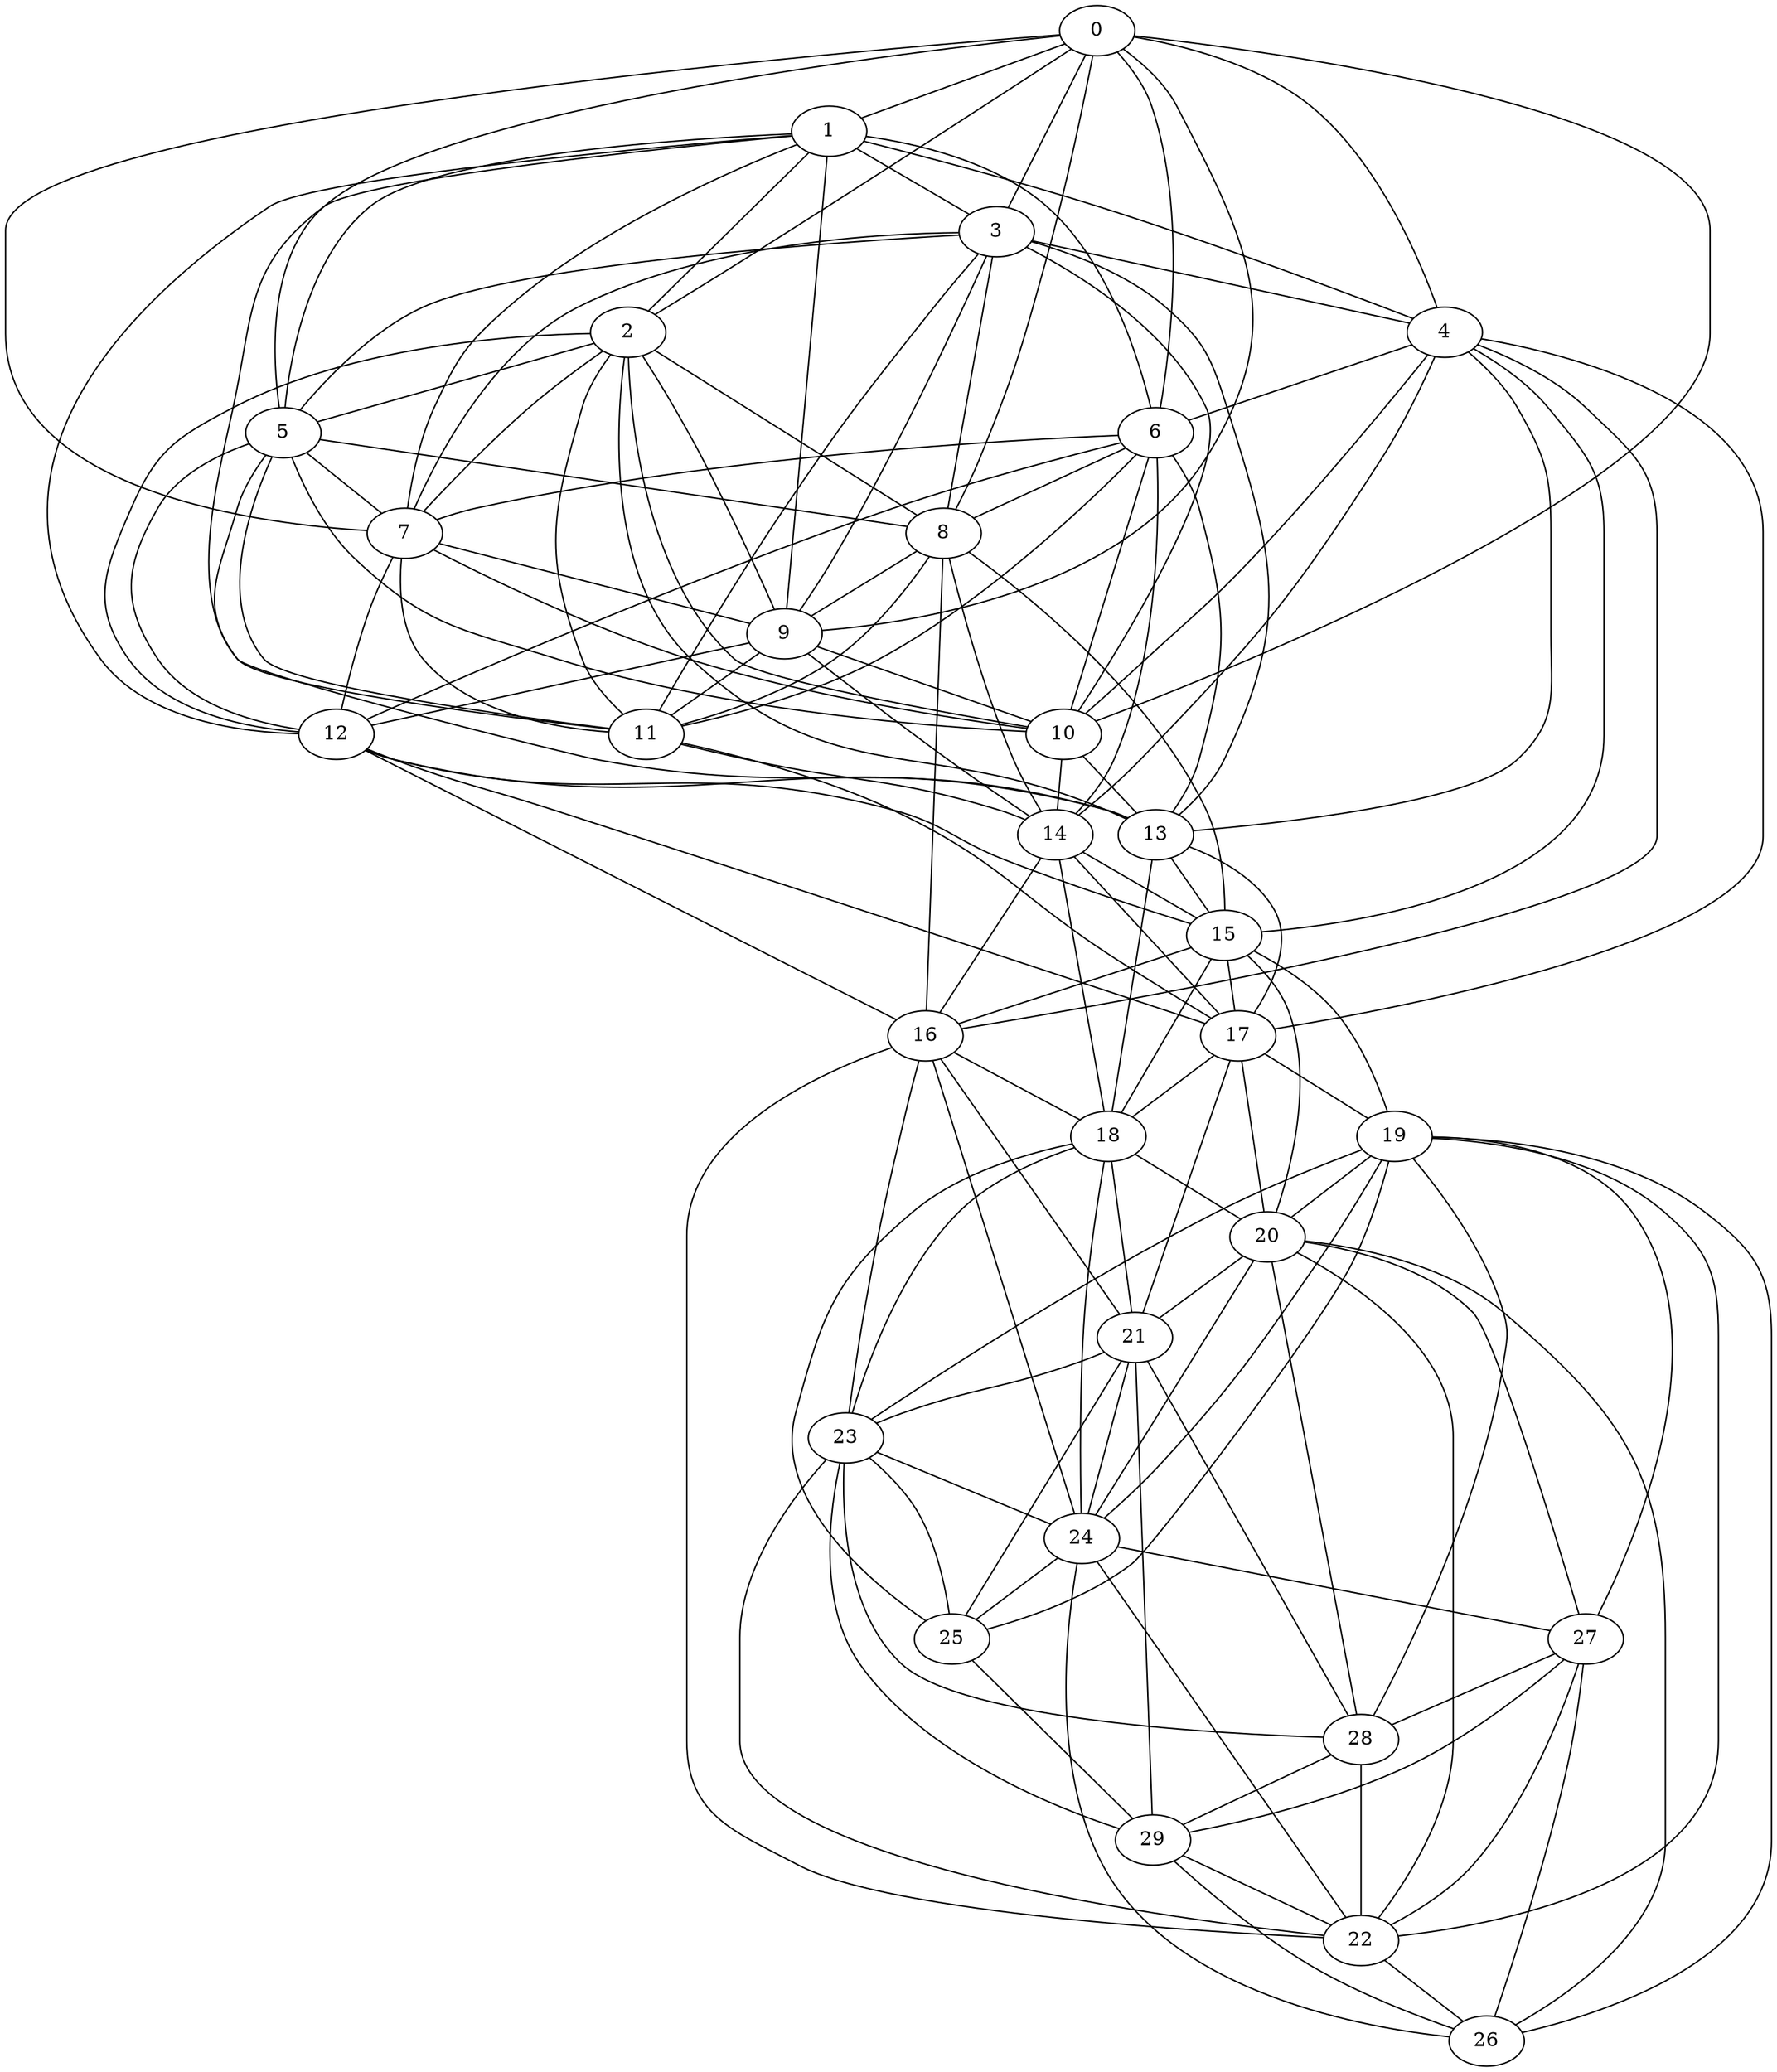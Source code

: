 strict graph G {
0;
1;
2;
3;
4;
5;
6;
7;
8;
9;
10;
11;
12;
13;
14;
15;
16;
17;
18;
19;
20;
21;
22;
23;
24;
25;
26;
27;
28;
29;
18 -- 20;
22 -- 24;
3 -- 5;
0 -- 7;
19 -- 20;
27 -- 29;
8 -- 11;
16 -- 18;
0 -- 1;
3 -- 9;
7 -- 12;
26 -- 27;
12 -- 15;
6 -- 8;
7 -- 9;
5 -- 8;
11 -- 14;
1 -- 3;
5 -- 10;
14 -- 18;
2 -- 5;
0 -- 2;
29 -- 22;
0 -- 8;
6 -- 11;
20 -- 21;
0 -- 4;
10 -- 13;
19 -- 23;
19 -- 27;
6 -- 13;
14 -- 17;
23 -- 28;
3 -- 4;
2 -- 11;
2 -- 13;
7 -- 11;
18 -- 24;
12 -- 13;
1 -- 11;
25 -- 29;
24 -- 26;
21 -- 29;
5 -- 7;
7 -- 10;
8 -- 14;
22 -- 27;
1 -- 7;
6 -- 10;
16 -- 22;
8 -- 16;
9 -- 12;
12 -- 17;
2 -- 10;
1 -- 4;
18 -- 21;
12 -- 16;
4 -- 6;
9 -- 11;
4 -- 14;
15 -- 16;
2 -- 7;
19 -- 22;
20 -- 28;
24 -- 25;
6 -- 14;
3 -- 8;
20 -- 26;
20 -- 27;
6 -- 7;
9 -- 14;
10 -- 14;
1 -- 2;
15 -- 19;
19 -- 25;
14 -- 15;
3 -- 10;
21 -- 25;
1 -- 5;
24 -- 27;
19 -- 24;
2 -- 12;
8 -- 15;
15 -- 18;
27 -- 28;
20 -- 24;
4 -- 17;
2 -- 9;
8 -- 9;
22 -- 23;
3 -- 11;
23 -- 29;
20 -- 22;
17 -- 19;
26 -- 29;
6 -- 12;
0 -- 5;
11 -- 17;
13 -- 15;
28 -- 29;
16 -- 24;
19 -- 26;
0 -- 9;
4 -- 16;
15 -- 20;
0 -- 10;
15 -- 17;
16 -- 23;
0 -- 6;
17 -- 18;
9 -- 10;
19 -- 28;
3 -- 13;
13 -- 17;
22 -- 26;
25 -- 23;
5 -- 12;
4 -- 15;
3 -- 7;
24 -- 21;
1 -- 12;
4 -- 13;
16 -- 21;
18 -- 25;
2 -- 8;
5 -- 11;
17 -- 20;
13 -- 18;
22 -- 28;
17 -- 21;
1 -- 6;
14 -- 16;
5 -- 13;
18 -- 23;
1 -- 9;
4 -- 10;
21 -- 28;
21 -- 23;
0 -- 3;
23 -- 24;
}
